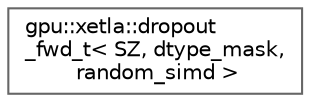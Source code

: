 digraph "Graphical Class Hierarchy"
{
 // LATEX_PDF_SIZE
  bgcolor="transparent";
  edge [fontname=Helvetica,fontsize=10,labelfontname=Helvetica,labelfontsize=10];
  node [fontname=Helvetica,fontsize=10,shape=box,height=0.2,width=0.4];
  rankdir="LR";
  Node0 [id="Node000000",label="gpu::xetla::dropout\l_fwd_t\< SZ, dtype_mask,\l random_simd \>",height=0.2,width=0.4,color="grey40", fillcolor="white", style="filled",URL="$structgpu_1_1xetla_1_1dropout__fwd__t.html",tooltip=" "];
}
